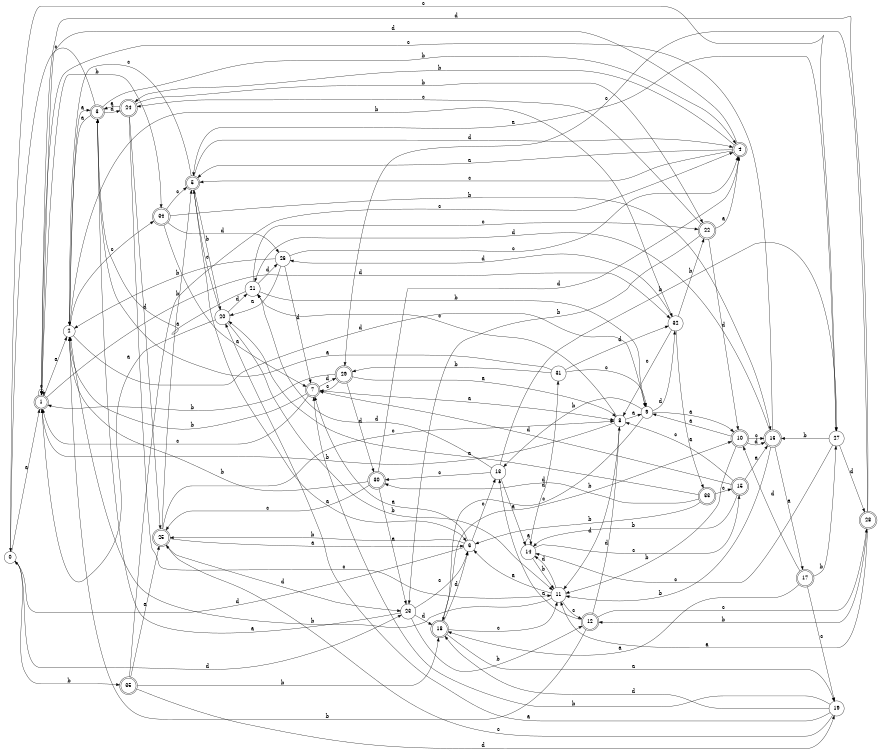 digraph n29_10 {
__start0 [label="" shape="none"];

rankdir=LR;
size="8,5";

s0 [style="filled", color="black", fillcolor="white" shape="circle", label="0"];
s1 [style="rounded,filled", color="black", fillcolor="white" shape="doublecircle", label="1"];
s2 [style="filled", color="black", fillcolor="white" shape="circle", label="2"];
s3 [style="rounded,filled", color="black", fillcolor="white" shape="doublecircle", label="3"];
s4 [style="rounded,filled", color="black", fillcolor="white" shape="doublecircle", label="4"];
s5 [style="rounded,filled", color="black", fillcolor="white" shape="doublecircle", label="5"];
s6 [style="filled", color="black", fillcolor="white" shape="circle", label="6"];
s7 [style="rounded,filled", color="black", fillcolor="white" shape="doublecircle", label="7"];
s8 [style="filled", color="black", fillcolor="white" shape="circle", label="8"];
s9 [style="filled", color="black", fillcolor="white" shape="circle", label="9"];
s10 [style="rounded,filled", color="black", fillcolor="white" shape="doublecircle", label="10"];
s11 [style="filled", color="black", fillcolor="white" shape="circle", label="11"];
s12 [style="rounded,filled", color="black", fillcolor="white" shape="doublecircle", label="12"];
s13 [style="filled", color="black", fillcolor="white" shape="circle", label="13"];
s14 [style="filled", color="black", fillcolor="white" shape="circle", label="14"];
s15 [style="rounded,filled", color="black", fillcolor="white" shape="doublecircle", label="15"];
s16 [style="rounded,filled", color="black", fillcolor="white" shape="doublecircle", label="16"];
s17 [style="rounded,filled", color="black", fillcolor="white" shape="doublecircle", label="17"];
s18 [style="rounded,filled", color="black", fillcolor="white" shape="doublecircle", label="18"];
s19 [style="filled", color="black", fillcolor="white" shape="circle", label="19"];
s20 [style="filled", color="black", fillcolor="white" shape="circle", label="20"];
s21 [style="filled", color="black", fillcolor="white" shape="circle", label="21"];
s22 [style="rounded,filled", color="black", fillcolor="white" shape="doublecircle", label="22"];
s23 [style="filled", color="black", fillcolor="white" shape="circle", label="23"];
s24 [style="rounded,filled", color="black", fillcolor="white" shape="doublecircle", label="24"];
s25 [style="rounded,filled", color="black", fillcolor="white" shape="doublecircle", label="25"];
s26 [style="filled", color="black", fillcolor="white" shape="circle", label="26"];
s27 [style="filled", color="black", fillcolor="white" shape="circle", label="27"];
s28 [style="rounded,filled", color="black", fillcolor="white" shape="doublecircle", label="28"];
s29 [style="rounded,filled", color="black", fillcolor="white" shape="doublecircle", label="29"];
s30 [style="rounded,filled", color="black", fillcolor="white" shape="doublecircle", label="30"];
s31 [style="filled", color="black", fillcolor="white" shape="circle", label="31"];
s32 [style="filled", color="black", fillcolor="white" shape="circle", label="32"];
s33 [style="rounded,filled", color="black", fillcolor="white" shape="doublecircle", label="33"];
s34 [style="rounded,filled", color="black", fillcolor="white" shape="doublecircle", label="34"];
s35 [style="rounded,filled", color="black", fillcolor="white" shape="doublecircle", label="35"];
s0 -> s1 [label="a"];
s0 -> s35 [label="b"];
s0 -> s27 [label="c"];
s0 -> s23 [label="d"];
s1 -> s2 [label="a"];
s1 -> s34 [label="b"];
s1 -> s1 [label="c"];
s1 -> s32 [label="d"];
s2 -> s3 [label="a"];
s2 -> s32 [label="b"];
s2 -> s34 [label="c"];
s2 -> s9 [label="d"];
s3 -> s2 [label="a"];
s3 -> s4 [label="b"];
s3 -> s0 [label="c"];
s3 -> s24 [label="d"];
s4 -> s5 [label="a"];
s4 -> s24 [label="b"];
s4 -> s5 [label="c"];
s4 -> s1 [label="d"];
s5 -> s6 [label="a"];
s5 -> s20 [label="b"];
s5 -> s2 [label="c"];
s5 -> s4 [label="d"];
s6 -> s7 [label="a"];
s6 -> s25 [label="b"];
s6 -> s13 [label="c"];
s6 -> s0 [label="d"];
s7 -> s8 [label="a"];
s7 -> s2 [label="b"];
s7 -> s1 [label="c"];
s7 -> s29 [label="d"];
s8 -> s9 [label="a"];
s8 -> s1 [label="b"];
s8 -> s21 [label="c"];
s8 -> s11 [label="d"];
s9 -> s10 [label="a"];
s9 -> s13 [label="b"];
s9 -> s18 [label="c"];
s9 -> s32 [label="d"];
s10 -> s9 [label="a"];
s10 -> s11 [label="b"];
s10 -> s16 [label="c"];
s10 -> s16 [label="d"];
s11 -> s6 [label="a"];
s11 -> s2 [label="b"];
s11 -> s12 [label="c"];
s11 -> s14 [label="d"];
s12 -> s13 [label="a"];
s12 -> s2 [label="b"];
s12 -> s28 [label="c"];
s12 -> s8 [label="d"];
s13 -> s14 [label="a"];
s13 -> s27 [label="b"];
s13 -> s30 [label="c"];
s13 -> s21 [label="d"];
s14 -> s14 [label="a"];
s14 -> s11 [label="b"];
s14 -> s15 [label="c"];
s14 -> s31 [label="d"];
s15 -> s16 [label="a"];
s15 -> s14 [label="b"];
s15 -> s8 [label="c"];
s15 -> s7 [label="d"];
s16 -> s17 [label="a"];
s16 -> s11 [label="b"];
s16 -> s1 [label="c"];
s16 -> s21 [label="d"];
s17 -> s18 [label="a"];
s17 -> s27 [label="b"];
s17 -> s19 [label="c"];
s17 -> s10 [label="d"];
s18 -> s19 [label="a"];
s18 -> s10 [label="b"];
s18 -> s11 [label="c"];
s18 -> s6 [label="d"];
s19 -> s20 [label="a"];
s19 -> s7 [label="b"];
s19 -> s25 [label="c"];
s19 -> s18 [label="d"];
s20 -> s1 [label="a"];
s20 -> s11 [label="b"];
s20 -> s5 [label="c"];
s20 -> s21 [label="d"];
s21 -> s3 [label="a"];
s21 -> s9 [label="b"];
s21 -> s22 [label="c"];
s21 -> s26 [label="d"];
s22 -> s4 [label="a"];
s22 -> s23 [label="b"];
s22 -> s24 [label="c"];
s22 -> s10 [label="d"];
s23 -> s3 [label="a"];
s23 -> s12 [label="b"];
s23 -> s6 [label="c"];
s23 -> s18 [label="d"];
s24 -> s3 [label="a"];
s24 -> s22 [label="b"];
s24 -> s11 [label="c"];
s24 -> s25 [label="d"];
s25 -> s6 [label="a"];
s25 -> s5 [label="b"];
s25 -> s8 [label="c"];
s25 -> s23 [label="d"];
s26 -> s20 [label="a"];
s26 -> s2 [label="b"];
s26 -> s4 [label="c"];
s26 -> s7 [label="d"];
s27 -> s5 [label="a"];
s27 -> s16 [label="b"];
s27 -> s14 [label="c"];
s27 -> s28 [label="d"];
s28 -> s11 [label="a"];
s28 -> s12 [label="b"];
s28 -> s29 [label="c"];
s28 -> s1 [label="d"];
s29 -> s8 [label="a"];
s29 -> s1 [label="b"];
s29 -> s7 [label="c"];
s29 -> s30 [label="d"];
s30 -> s23 [label="a"];
s30 -> s2 [label="b"];
s30 -> s25 [label="c"];
s30 -> s4 [label="d"];
s31 -> s3 [label="a"];
s31 -> s29 [label="b"];
s31 -> s9 [label="c"];
s31 -> s32 [label="d"];
s32 -> s33 [label="a"];
s32 -> s22 [label="b"];
s32 -> s8 [label="c"];
s32 -> s26 [label="d"];
s33 -> s20 [label="a"];
s33 -> s6 [label="b"];
s33 -> s15 [label="c"];
s33 -> s30 [label="d"];
s34 -> s7 [label="a"];
s34 -> s16 [label="b"];
s34 -> s5 [label="c"];
s34 -> s26 [label="d"];
s35 -> s25 [label="a"];
s35 -> s18 [label="b"];
s35 -> s4 [label="c"];
s35 -> s19 [label="d"];

}